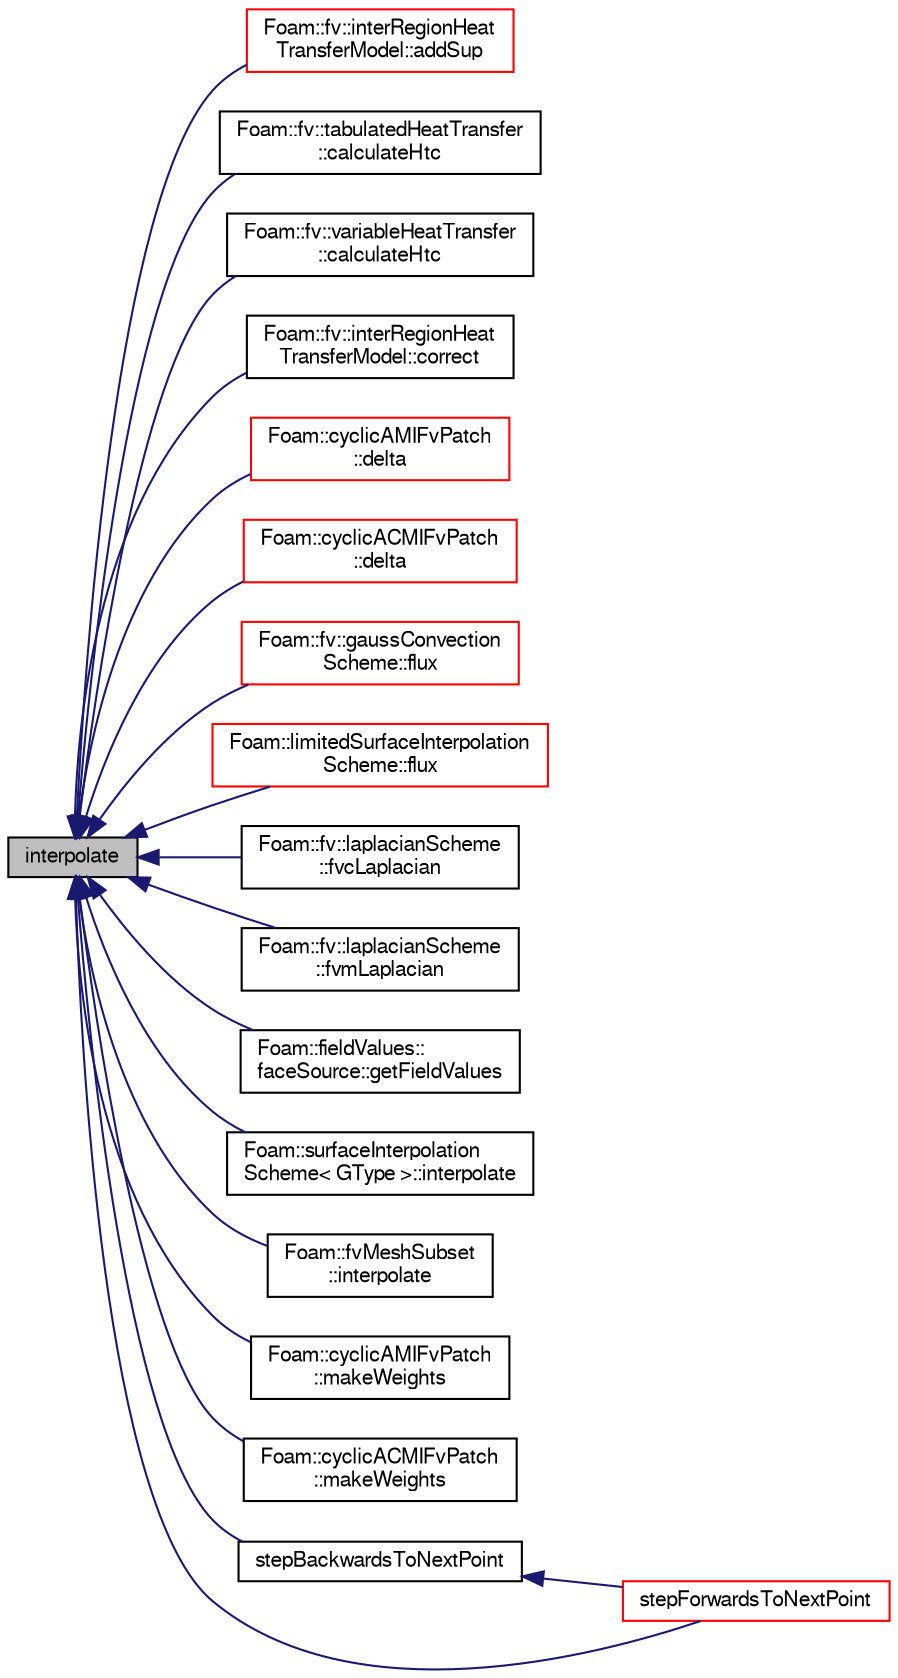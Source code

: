 digraph "interpolate"
{
  bgcolor="transparent";
  edge [fontname="FreeSans",fontsize="10",labelfontname="FreeSans",labelfontsize="10"];
  node [fontname="FreeSans",fontsize="10",shape=record];
  rankdir="LR";
  Node77900 [label="interpolate",height=0.2,width=0.4,color="black", fillcolor="grey75", style="filled", fontcolor="black"];
  Node77900 -> Node77901 [dir="back",color="midnightblue",fontsize="10",style="solid",fontname="FreeSans"];
  Node77901 [label="Foam::fv::interRegionHeat\lTransferModel::addSup",height=0.2,width=0.4,color="red",URL="$a23542.html#a9c3a3fc9e70c143a42b667f4c9485ec3",tooltip="Source term to energy equation. "];
  Node77900 -> Node77903 [dir="back",color="midnightblue",fontsize="10",style="solid",fontname="FreeSans"];
  Node77903 [label="Foam::fv::tabulatedHeatTransfer\l::calculateHtc",height=0.2,width=0.4,color="black",URL="$a23546.html#ad1e0eb55111b46476f96087eb6869bf6",tooltip="Calculate the heat transfer coefficient. "];
  Node77900 -> Node77904 [dir="back",color="midnightblue",fontsize="10",style="solid",fontname="FreeSans"];
  Node77904 [label="Foam::fv::variableHeatTransfer\l::calculateHtc",height=0.2,width=0.4,color="black",URL="$a23550.html#ad1e0eb55111b46476f96087eb6869bf6",tooltip="Calculate the heat transfer coefficient. "];
  Node77900 -> Node77905 [dir="back",color="midnightblue",fontsize="10",style="solid",fontname="FreeSans"];
  Node77905 [label="Foam::fv::interRegionHeat\lTransferModel::correct",height=0.2,width=0.4,color="black",URL="$a23542.html#a3ae44b28050c3aa494c1d8e18cf618c1",tooltip="Correct to calculate the inter-region heat transfer coefficient. "];
  Node77900 -> Node77906 [dir="back",color="midnightblue",fontsize="10",style="solid",fontname="FreeSans"];
  Node77906 [label="Foam::cyclicAMIFvPatch\l::delta",height=0.2,width=0.4,color="red",URL="$a22810.html#a8c83ba56d8c5964b15844718d953be71",tooltip="Return delta (P to N) vectors across coupled patch. "];
  Node77900 -> Node77908 [dir="back",color="midnightblue",fontsize="10",style="solid",fontname="FreeSans"];
  Node77908 [label="Foam::cyclicACMIFvPatch\l::delta",height=0.2,width=0.4,color="red",URL="$a22806.html#a8c83ba56d8c5964b15844718d953be71",tooltip="Return delta (P to N) vectors across coupled patch. "];
  Node77900 -> Node77910 [dir="back",color="midnightblue",fontsize="10",style="solid",fontname="FreeSans"];
  Node77910 [label="Foam::fv::gaussConvection\lScheme::flux",height=0.2,width=0.4,color="red",URL="$a22446.html#a2ceb35d3c628517a5b260ba4a74f35c3"];
  Node77900 -> Node77918 [dir="back",color="midnightblue",fontsize="10",style="solid",fontname="FreeSans"];
  Node77918 [label="Foam::limitedSurfaceInterpolation\lScheme::flux",height=0.2,width=0.4,color="red",URL="$a23038.html#aabefd3725590bfddd04fa3504628d9a3",tooltip="Return the interpolation weighting factors. "];
  Node77900 -> Node77921 [dir="back",color="midnightblue",fontsize="10",style="solid",fontname="FreeSans"];
  Node77921 [label="Foam::fv::laplacianScheme\l::fvcLaplacian",height=0.2,width=0.4,color="black",URL="$a22582.html#a5a348fa98d9eae55871011a23f0ee52e"];
  Node77900 -> Node77922 [dir="back",color="midnightblue",fontsize="10",style="solid",fontname="FreeSans"];
  Node77922 [label="Foam::fv::laplacianScheme\l::fvmLaplacian",height=0.2,width=0.4,color="black",URL="$a22582.html#ade4167518e814a6819b2921b4f336955"];
  Node77900 -> Node77923 [dir="back",color="midnightblue",fontsize="10",style="solid",fontname="FreeSans"];
  Node77923 [label="Foam::fieldValues::\lfaceSource::getFieldValues",height=0.2,width=0.4,color="black",URL="$a28726.html#a50e1650884410adc6a5ec1ee2dd5878a"];
  Node77900 -> Node77924 [dir="back",color="midnightblue",fontsize="10",style="solid",fontname="FreeSans"];
  Node77924 [label="Foam::surfaceInterpolation\lScheme\< GType \>::interpolate",height=0.2,width=0.4,color="black",URL="$a23278.html#a084da1c6c491a75196bda3d6915c9050",tooltip="Return the face-interpolate of the given cell field. "];
  Node77900 -> Node77925 [dir="back",color="midnightblue",fontsize="10",style="solid",fontname="FreeSans"];
  Node77925 [label="Foam::fvMeshSubset\l::interpolate",height=0.2,width=0.4,color="black",URL="$a22790.html#af97d05ec6e72fd577f9913c9bd086797"];
  Node77900 -> Node77926 [dir="back",color="midnightblue",fontsize="10",style="solid",fontname="FreeSans"];
  Node77926 [label="Foam::cyclicAMIFvPatch\l::makeWeights",height=0.2,width=0.4,color="black",URL="$a22810.html#a40382e092b8e9cf9b729b883c6dd46f6",tooltip="Make patch weighting factors. "];
  Node77900 -> Node77927 [dir="back",color="midnightblue",fontsize="10",style="solid",fontname="FreeSans"];
  Node77927 [label="Foam::cyclicACMIFvPatch\l::makeWeights",height=0.2,width=0.4,color="black",URL="$a22806.html#a40382e092b8e9cf9b729b883c6dd46f6",tooltip="Make patch weighting factors. "];
  Node77900 -> Node77928 [dir="back",color="midnightblue",fontsize="10",style="solid",fontname="FreeSans"];
  Node77928 [label="stepBackwardsToNextPoint",height=0.2,width=0.4,color="black",URL="$a21124.html#a370957775203c2fb236711441d778273"];
  Node77928 -> Node77929 [dir="back",color="midnightblue",fontsize="10",style="solid",fontname="FreeSans"];
  Node77929 [label="stepForwardsToNextPoint",height=0.2,width=0.4,color="red",URL="$a21124.html#af4d31a25cf140f175475f9115eba0c96"];
  Node77900 -> Node77929 [dir="back",color="midnightblue",fontsize="10",style="solid",fontname="FreeSans"];
}
